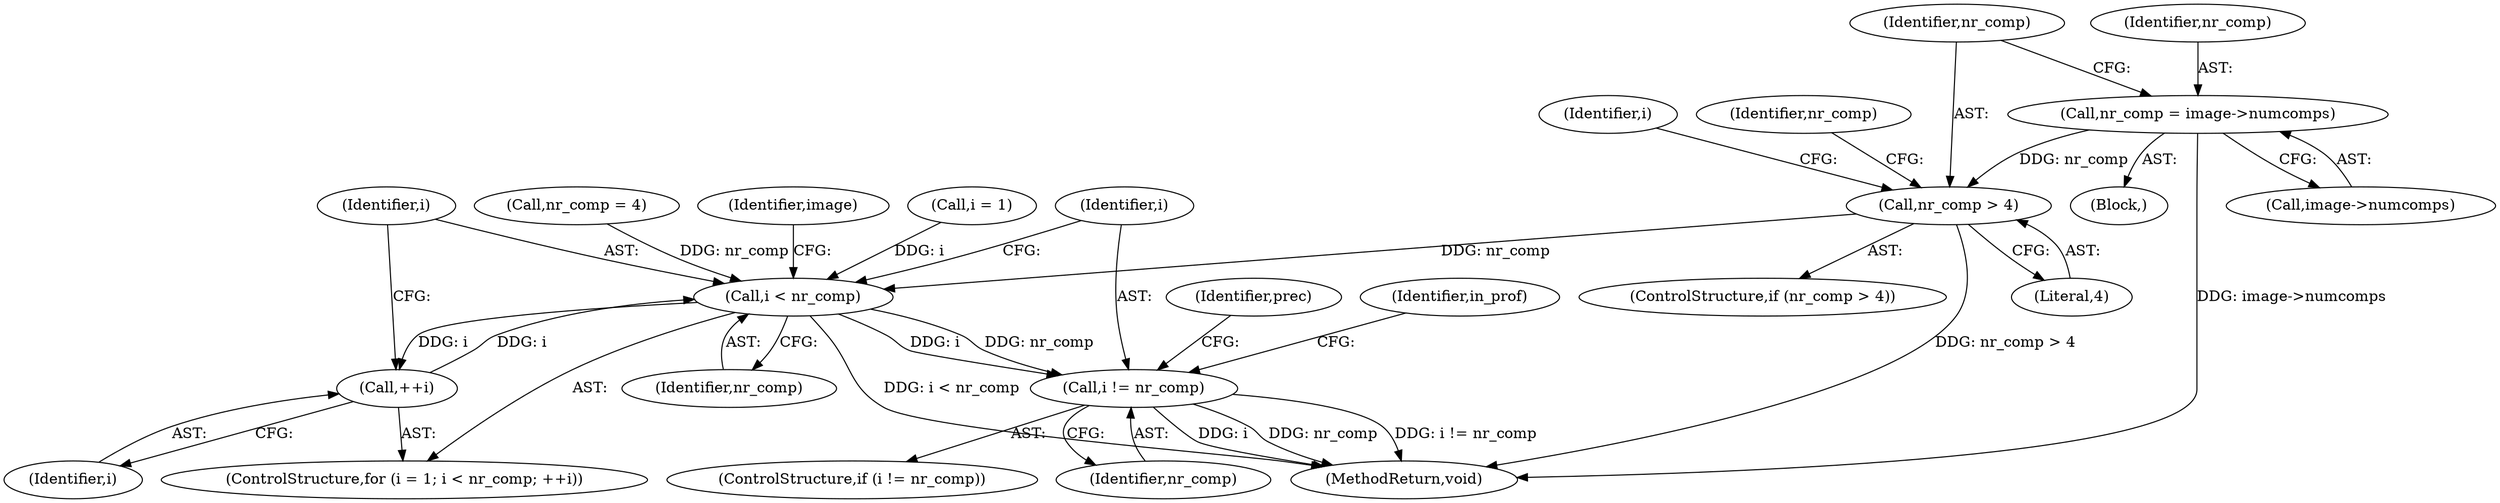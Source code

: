 digraph "0_openjpeg_2e5ab1d9987831c981ff05862e8ccf1381ed58ea@pointer" {
"1000216" [label="(Call,nr_comp = image->numcomps)"];
"1000222" [label="(Call,nr_comp > 4)"];
"1000233" [label="(Call,i < nr_comp)"];
"1000236" [label="(Call,++i)"];
"1000312" [label="(Call,i != nr_comp)"];
"1000227" [label="(Identifier,nr_comp)"];
"1000217" [label="(Identifier,nr_comp)"];
"1000234" [label="(Identifier,i)"];
"1000321" [label="(Identifier,prec)"];
"1000229" [label="(ControlStructure,for (i = 1; i < nr_comp; ++i))"];
"1000236" [label="(Call,++i)"];
"1000216" [label="(Call,nr_comp = image->numcomps)"];
"1000224" [label="(Literal,4)"];
"1000226" [label="(Call,nr_comp = 4)"];
"1000218" [label="(Call,image->numcomps)"];
"1000311" [label="(ControlStructure,if (i != nr_comp))"];
"1000233" [label="(Call,i < nr_comp)"];
"1000237" [label="(Identifier,i)"];
"1000317" [label="(Identifier,in_prof)"];
"1000235" [label="(Identifier,nr_comp)"];
"1000213" [label="(Block,)"];
"1000313" [label="(Identifier,i)"];
"1000244" [label="(Identifier,image)"];
"1001560" [label="(MethodReturn,void)"];
"1000222" [label="(Call,nr_comp > 4)"];
"1000221" [label="(ControlStructure,if (nr_comp > 4))"];
"1000231" [label="(Identifier,i)"];
"1000230" [label="(Call,i = 1)"];
"1000223" [label="(Identifier,nr_comp)"];
"1000314" [label="(Identifier,nr_comp)"];
"1000312" [label="(Call,i != nr_comp)"];
"1000216" -> "1000213"  [label="AST: "];
"1000216" -> "1000218"  [label="CFG: "];
"1000217" -> "1000216"  [label="AST: "];
"1000218" -> "1000216"  [label="AST: "];
"1000223" -> "1000216"  [label="CFG: "];
"1000216" -> "1001560"  [label="DDG: image->numcomps"];
"1000216" -> "1000222"  [label="DDG: nr_comp"];
"1000222" -> "1000221"  [label="AST: "];
"1000222" -> "1000224"  [label="CFG: "];
"1000223" -> "1000222"  [label="AST: "];
"1000224" -> "1000222"  [label="AST: "];
"1000227" -> "1000222"  [label="CFG: "];
"1000231" -> "1000222"  [label="CFG: "];
"1000222" -> "1001560"  [label="DDG: nr_comp > 4"];
"1000222" -> "1000233"  [label="DDG: nr_comp"];
"1000233" -> "1000229"  [label="AST: "];
"1000233" -> "1000235"  [label="CFG: "];
"1000234" -> "1000233"  [label="AST: "];
"1000235" -> "1000233"  [label="AST: "];
"1000244" -> "1000233"  [label="CFG: "];
"1000313" -> "1000233"  [label="CFG: "];
"1000233" -> "1001560"  [label="DDG: i < nr_comp"];
"1000236" -> "1000233"  [label="DDG: i"];
"1000230" -> "1000233"  [label="DDG: i"];
"1000226" -> "1000233"  [label="DDG: nr_comp"];
"1000233" -> "1000236"  [label="DDG: i"];
"1000233" -> "1000312"  [label="DDG: i"];
"1000233" -> "1000312"  [label="DDG: nr_comp"];
"1000236" -> "1000229"  [label="AST: "];
"1000236" -> "1000237"  [label="CFG: "];
"1000237" -> "1000236"  [label="AST: "];
"1000234" -> "1000236"  [label="CFG: "];
"1000312" -> "1000311"  [label="AST: "];
"1000312" -> "1000314"  [label="CFG: "];
"1000313" -> "1000312"  [label="AST: "];
"1000314" -> "1000312"  [label="AST: "];
"1000317" -> "1000312"  [label="CFG: "];
"1000321" -> "1000312"  [label="CFG: "];
"1000312" -> "1001560"  [label="DDG: i != nr_comp"];
"1000312" -> "1001560"  [label="DDG: i"];
"1000312" -> "1001560"  [label="DDG: nr_comp"];
}
